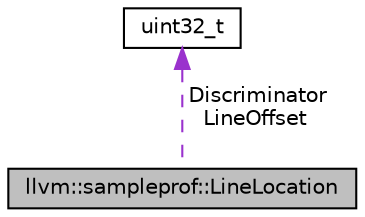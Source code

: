 digraph "llvm::sampleprof::LineLocation"
{
 // LATEX_PDF_SIZE
  bgcolor="transparent";
  edge [fontname="Helvetica",fontsize="10",labelfontname="Helvetica",labelfontsize="10"];
  node [fontname="Helvetica",fontsize="10",shape="box"];
  Node1 [label="llvm::sampleprof::LineLocation",height=0.2,width=0.4,color="black", fillcolor="grey75", style="filled", fontcolor="black",tooltip="Represents the relative location of an instruction."];
  Node2 -> Node1 [dir="back",color="darkorchid3",fontsize="10",style="dashed",label=" Discriminator\nLineOffset" ,fontname="Helvetica"];
  Node2 [label="uint32_t",height=0.2,width=0.4,color="black",URL="$classuint32__t.html",tooltip=" "];
}
